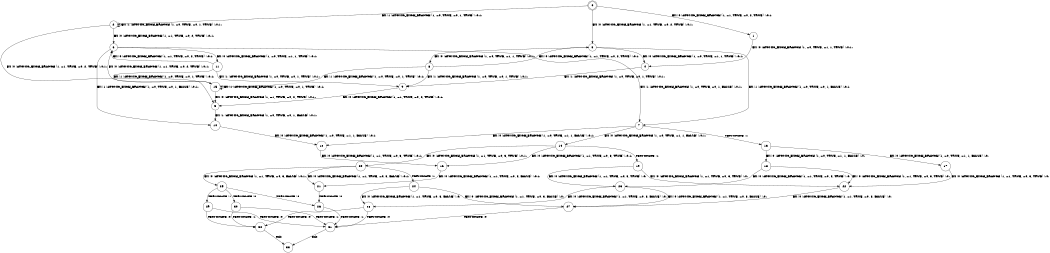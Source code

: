 digraph BCG {
size = "7, 10.5";
center = TRUE;
node [shape = circle];
0 [peripheries = 2];
0 -> 1 [label = "EX !0 !ATOMIC_EXCH_BRANCH (1, +1, TRUE, +0, 2, TRUE) !:0:1:"];
0 -> 2 [label = "EX !1 !ATOMIC_EXCH_BRANCH (1, +0, TRUE, +0, 1, TRUE) !:0:1:"];
0 -> 3 [label = "EX !0 !ATOMIC_EXCH_BRANCH (1, +1, TRUE, +0, 2, TRUE) !:0:1:"];
1 -> 4 [label = "EX !0 !ATOMIC_EXCH_BRANCH (1, +0, TRUE, +1, 1, TRUE) !:0:1:"];
2 -> 5 [label = "EX !0 !ATOMIC_EXCH_BRANCH (1, +1, TRUE, +0, 2, TRUE) !:0:1:"];
2 -> 6 [label = "EX !0 !ATOMIC_EXCH_BRANCH (1, +1, TRUE, +0, 2, TRUE) !:0:1:"];
2 -> 2 [label = "EX !1 !ATOMIC_EXCH_BRANCH (1, +0, TRUE, +0, 1, TRUE) !:0:1:"];
3 -> 4 [label = "EX !0 !ATOMIC_EXCH_BRANCH (1, +0, TRUE, +1, 1, TRUE) !:0:1:"];
3 -> 7 [label = "EX !1 !ATOMIC_EXCH_BRANCH (1, +0, TRUE, +0, 1, FALSE) !:0:1:"];
3 -> 8 [label = "EX !0 !ATOMIC_EXCH_BRANCH (1, +0, TRUE, +1, 1, TRUE) !:0:1:"];
4 -> 9 [label = "EX !1 !ATOMIC_EXCH_BRANCH (1, +0, TRUE, +0, 1, TRUE) !:0:1:"];
5 -> 10 [label = "EX !1 !ATOMIC_EXCH_BRANCH (1, +0, TRUE, +0, 1, FALSE) !:0:1:"];
6 -> 10 [label = "EX !1 !ATOMIC_EXCH_BRANCH (1, +0, TRUE, +0, 1, FALSE) !:0:1:"];
6 -> 7 [label = "EX !1 !ATOMIC_EXCH_BRANCH (1, +0, TRUE, +0, 1, FALSE) !:0:1:"];
6 -> 11 [label = "EX !0 !ATOMIC_EXCH_BRANCH (1, +0, TRUE, +1, 1, TRUE) !:0:1:"];
7 -> 12 [label = "EX !0 !ATOMIC_EXCH_BRANCH (1, +0, TRUE, +1, 1, FALSE) !:0:1:"];
7 -> 13 [label = "TERMINATE !1"];
7 -> 14 [label = "EX !0 !ATOMIC_EXCH_BRANCH (1, +0, TRUE, +1, 1, FALSE) !:0:1:"];
8 -> 9 [label = "EX !1 !ATOMIC_EXCH_BRANCH (1, +0, TRUE, +0, 1, TRUE) !:0:1:"];
8 -> 15 [label = "EX !1 !ATOMIC_EXCH_BRANCH (1, +0, TRUE, +0, 1, TRUE) !:0:1:"];
8 -> 3 [label = "EX !0 !ATOMIC_EXCH_BRANCH (1, +1, TRUE, +0, 2, TRUE) !:0:1:"];
9 -> 5 [label = "EX !0 !ATOMIC_EXCH_BRANCH (1, +1, TRUE, +0, 2, TRUE) !:0:1:"];
10 -> 12 [label = "EX !0 !ATOMIC_EXCH_BRANCH (1, +0, TRUE, +1, 1, FALSE) !:0:1:"];
11 -> 9 [label = "EX !1 !ATOMIC_EXCH_BRANCH (1, +0, TRUE, +0, 1, TRUE) !:0:1:"];
11 -> 15 [label = "EX !1 !ATOMIC_EXCH_BRANCH (1, +0, TRUE, +0, 1, TRUE) !:0:1:"];
11 -> 6 [label = "EX !0 !ATOMIC_EXCH_BRANCH (1, +1, TRUE, +0, 2, TRUE) !:0:1:"];
12 -> 16 [label = "EX !0 !ATOMIC_EXCH_BRANCH (1, +1, TRUE, +0, 3, TRUE) !:0:1:"];
13 -> 17 [label = "EX !0 !ATOMIC_EXCH_BRANCH (1, +0, TRUE, +1, 1, FALSE) !:0:"];
13 -> 18 [label = "EX !0 !ATOMIC_EXCH_BRANCH (1, +0, TRUE, +1, 1, FALSE) !:0:"];
14 -> 16 [label = "EX !0 !ATOMIC_EXCH_BRANCH (1, +1, TRUE, +0, 3, TRUE) !:0:1:"];
14 -> 19 [label = "TERMINATE !1"];
14 -> 20 [label = "EX !0 !ATOMIC_EXCH_BRANCH (1, +1, TRUE, +0, 3, TRUE) !:0:1:"];
15 -> 5 [label = "EX !0 !ATOMIC_EXCH_BRANCH (1, +1, TRUE, +0, 2, TRUE) !:0:1:"];
15 -> 15 [label = "EX !1 !ATOMIC_EXCH_BRANCH (1, +0, TRUE, +0, 1, TRUE) !:0:1:"];
15 -> 6 [label = "EX !0 !ATOMIC_EXCH_BRANCH (1, +1, TRUE, +0, 2, TRUE) !:0:1:"];
16 -> 21 [label = "EX !0 !ATOMIC_EXCH_BRANCH (1, +1, TRUE, +0, 3, FALSE) !:0:1:"];
17 -> 22 [label = "EX !0 !ATOMIC_EXCH_BRANCH (1, +1, TRUE, +0, 3, TRUE) !:0:"];
18 -> 22 [label = "EX !0 !ATOMIC_EXCH_BRANCH (1, +1, TRUE, +0, 3, TRUE) !:0:"];
18 -> 23 [label = "EX !0 !ATOMIC_EXCH_BRANCH (1, +1, TRUE, +0, 3, TRUE) !:0:"];
19 -> 22 [label = "EX !0 !ATOMIC_EXCH_BRANCH (1, +1, TRUE, +0, 3, TRUE) !:0:"];
19 -> 23 [label = "EX !0 !ATOMIC_EXCH_BRANCH (1, +1, TRUE, +0, 3, TRUE) !:0:"];
20 -> 21 [label = "EX !0 !ATOMIC_EXCH_BRANCH (1, +1, TRUE, +0, 3, FALSE) !:0:1:"];
20 -> 24 [label = "TERMINATE !1"];
20 -> 25 [label = "EX !0 !ATOMIC_EXCH_BRANCH (1, +1, TRUE, +0, 3, FALSE) !:0:1:"];
21 -> 26 [label = "TERMINATE !0"];
22 -> 27 [label = "EX !0 !ATOMIC_EXCH_BRANCH (1, +1, TRUE, +0, 3, FALSE) !:0:"];
23 -> 27 [label = "EX !0 !ATOMIC_EXCH_BRANCH (1, +1, TRUE, +0, 3, FALSE) !:0:"];
23 -> 28 [label = "EX !0 !ATOMIC_EXCH_BRANCH (1, +1, TRUE, +0, 3, FALSE) !:0:"];
24 -> 27 [label = "EX !0 !ATOMIC_EXCH_BRANCH (1, +1, TRUE, +0, 3, FALSE) !:0:"];
24 -> 28 [label = "EX !0 !ATOMIC_EXCH_BRANCH (1, +1, TRUE, +0, 3, FALSE) !:0:"];
25 -> 26 [label = "TERMINATE !0"];
25 -> 29 [label = "TERMINATE !1"];
25 -> 30 [label = "TERMINATE !0"];
26 -> 31 [label = "TERMINATE !1"];
27 -> 31 [label = "TERMINATE !0"];
28 -> 31 [label = "TERMINATE !0"];
28 -> 32 [label = "TERMINATE !0"];
29 -> 31 [label = "TERMINATE !0"];
29 -> 32 [label = "TERMINATE !0"];
30 -> 31 [label = "TERMINATE !1"];
30 -> 32 [label = "TERMINATE !1"];
31 -> 33 [label = "exit"];
32 -> 33 [label = "exit"];
}

